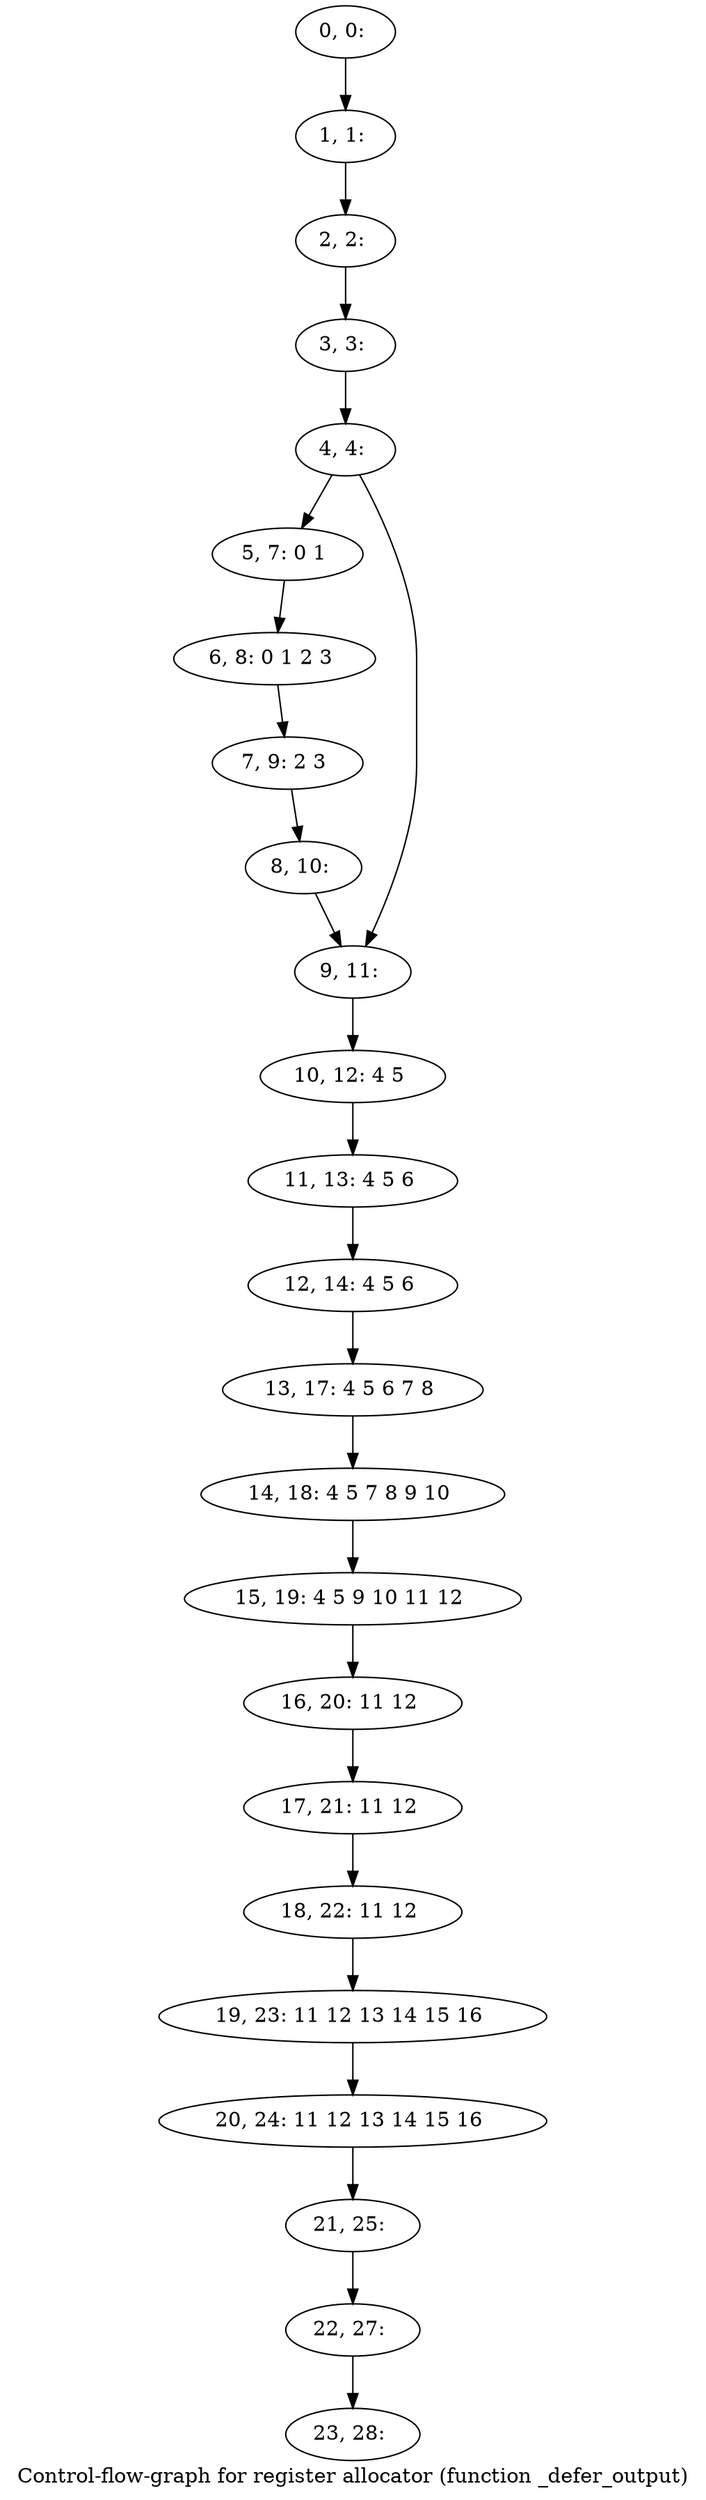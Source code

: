 digraph G {
graph [label="Control-flow-graph for register allocator (function _defer_output)"]
0[label="0, 0: "];
1[label="1, 1: "];
2[label="2, 2: "];
3[label="3, 3: "];
4[label="4, 4: "];
5[label="5, 7: 0 1 "];
6[label="6, 8: 0 1 2 3 "];
7[label="7, 9: 2 3 "];
8[label="8, 10: "];
9[label="9, 11: "];
10[label="10, 12: 4 5 "];
11[label="11, 13: 4 5 6 "];
12[label="12, 14: 4 5 6 "];
13[label="13, 17: 4 5 6 7 8 "];
14[label="14, 18: 4 5 7 8 9 10 "];
15[label="15, 19: 4 5 9 10 11 12 "];
16[label="16, 20: 11 12 "];
17[label="17, 21: 11 12 "];
18[label="18, 22: 11 12 "];
19[label="19, 23: 11 12 13 14 15 16 "];
20[label="20, 24: 11 12 13 14 15 16 "];
21[label="21, 25: "];
22[label="22, 27: "];
23[label="23, 28: "];
0->1 ;
1->2 ;
2->3 ;
3->4 ;
4->5 ;
4->9 ;
5->6 ;
6->7 ;
7->8 ;
8->9 ;
9->10 ;
10->11 ;
11->12 ;
12->13 ;
13->14 ;
14->15 ;
15->16 ;
16->17 ;
17->18 ;
18->19 ;
19->20 ;
20->21 ;
21->22 ;
22->23 ;
}
